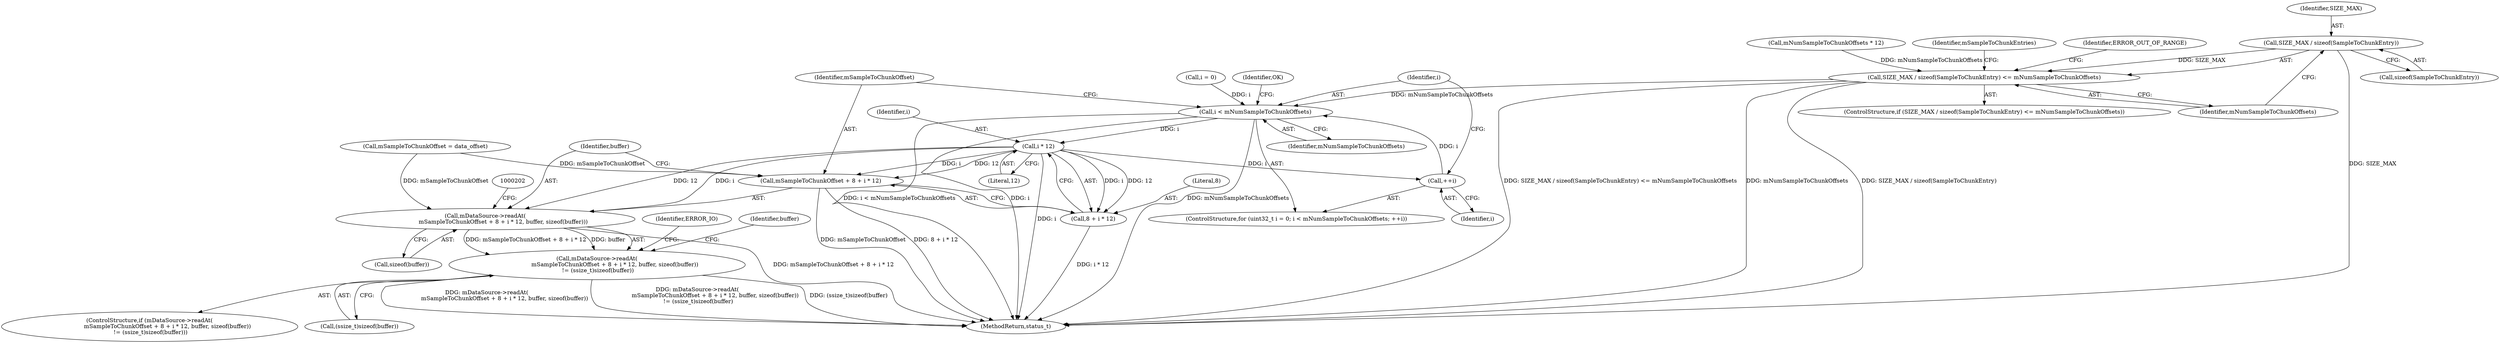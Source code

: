 digraph "0_Android_2434839bbd168469f80dd9a22f1328bc81046398@API" {
"1000165" [label="(Call,SIZE_MAX / sizeof(SampleToChunkEntry))"];
"1000164" [label="(Call,SIZE_MAX / sizeof(SampleToChunkEntry) <= mNumSampleToChunkOffsets)"];
"1000181" [label="(Call,i < mNumSampleToChunkOffsets)"];
"1000195" [label="(Call,i * 12)"];
"1000184" [label="(Call,++i)"];
"1000190" [label="(Call,mDataSource->readAt(\n                    mSampleToChunkOffset + 8 + i * 12, buffer, sizeof(buffer)))"];
"1000189" [label="(Call,mDataSource->readAt(\n                    mSampleToChunkOffset + 8 + i * 12, buffer, sizeof(buffer))\n != (ssize_t)sizeof(buffer))"];
"1000191" [label="(Call,mSampleToChunkOffset + 8 + i * 12)"];
"1000193" [label="(Call,8 + i * 12)"];
"1000185" [label="(Identifier,i)"];
"1000166" [label="(Identifier,SIZE_MAX)"];
"1000246" [label="(Identifier,OK)"];
"1000157" [label="(Call,mNumSampleToChunkOffsets * 12)"];
"1000198" [label="(Identifier,buffer)"];
"1000197" [label="(Literal,12)"];
"1000163" [label="(ControlStructure,if (SIZE_MAX / sizeof(SampleToChunkEntry) <= mNumSampleToChunkOffsets))"];
"1000191" [label="(Call,mSampleToChunkOffset + 8 + i * 12)"];
"1000201" [label="(Call,(ssize_t)sizeof(buffer))"];
"1000176" [label="(ControlStructure,for (uint32_t i = 0; i < mNumSampleToChunkOffsets; ++i))"];
"1000199" [label="(Call,sizeof(buffer))"];
"1000194" [label="(Literal,8)"];
"1000169" [label="(Identifier,mNumSampleToChunkOffsets)"];
"1000189" [label="(Call,mDataSource->readAt(\n                    mSampleToChunkOffset + 8 + i * 12, buffer, sizeof(buffer))\n != (ssize_t)sizeof(buffer))"];
"1000247" [label="(MethodReturn,status_t)"];
"1000211" [label="(Identifier,buffer)"];
"1000192" [label="(Identifier,mSampleToChunkOffset)"];
"1000165" [label="(Call,SIZE_MAX / sizeof(SampleToChunkEntry))"];
"1000188" [label="(ControlStructure,if (mDataSource->readAt(\n                    mSampleToChunkOffset + 8 + i * 12, buffer, sizeof(buffer))\n != (ssize_t)sizeof(buffer)))"];
"1000181" [label="(Call,i < mNumSampleToChunkOffsets)"];
"1000167" [label="(Call,sizeof(SampleToChunkEntry))"];
"1000196" [label="(Identifier,i)"];
"1000164" [label="(Call,SIZE_MAX / sizeof(SampleToChunkEntry) <= mNumSampleToChunkOffsets)"];
"1000184" [label="(Call,++i)"];
"1000178" [label="(Call,i = 0)"];
"1000182" [label="(Identifier,i)"];
"1000195" [label="(Call,i * 12)"];
"1000190" [label="(Call,mDataSource->readAt(\n                    mSampleToChunkOffset + 8 + i * 12, buffer, sizeof(buffer)))"];
"1000173" [label="(Identifier,mSampleToChunkEntries)"];
"1000112" [label="(Call,mSampleToChunkOffset = data_offset)"];
"1000183" [label="(Identifier,mNumSampleToChunkOffsets)"];
"1000193" [label="(Call,8 + i * 12)"];
"1000207" [label="(Identifier,ERROR_IO)"];
"1000171" [label="(Identifier,ERROR_OUT_OF_RANGE)"];
"1000165" -> "1000164"  [label="AST: "];
"1000165" -> "1000167"  [label="CFG: "];
"1000166" -> "1000165"  [label="AST: "];
"1000167" -> "1000165"  [label="AST: "];
"1000169" -> "1000165"  [label="CFG: "];
"1000165" -> "1000247"  [label="DDG: SIZE_MAX"];
"1000165" -> "1000164"  [label="DDG: SIZE_MAX"];
"1000164" -> "1000163"  [label="AST: "];
"1000164" -> "1000169"  [label="CFG: "];
"1000169" -> "1000164"  [label="AST: "];
"1000171" -> "1000164"  [label="CFG: "];
"1000173" -> "1000164"  [label="CFG: "];
"1000164" -> "1000247"  [label="DDG: SIZE_MAX / sizeof(SampleToChunkEntry) <= mNumSampleToChunkOffsets"];
"1000164" -> "1000247"  [label="DDG: mNumSampleToChunkOffsets"];
"1000164" -> "1000247"  [label="DDG: SIZE_MAX / sizeof(SampleToChunkEntry)"];
"1000157" -> "1000164"  [label="DDG: mNumSampleToChunkOffsets"];
"1000164" -> "1000181"  [label="DDG: mNumSampleToChunkOffsets"];
"1000181" -> "1000176"  [label="AST: "];
"1000181" -> "1000183"  [label="CFG: "];
"1000182" -> "1000181"  [label="AST: "];
"1000183" -> "1000181"  [label="AST: "];
"1000192" -> "1000181"  [label="CFG: "];
"1000246" -> "1000181"  [label="CFG: "];
"1000181" -> "1000247"  [label="DDG: i < mNumSampleToChunkOffsets"];
"1000181" -> "1000247"  [label="DDG: i"];
"1000181" -> "1000247"  [label="DDG: mNumSampleToChunkOffsets"];
"1000184" -> "1000181"  [label="DDG: i"];
"1000178" -> "1000181"  [label="DDG: i"];
"1000181" -> "1000195"  [label="DDG: i"];
"1000195" -> "1000193"  [label="AST: "];
"1000195" -> "1000197"  [label="CFG: "];
"1000196" -> "1000195"  [label="AST: "];
"1000197" -> "1000195"  [label="AST: "];
"1000193" -> "1000195"  [label="CFG: "];
"1000195" -> "1000247"  [label="DDG: i"];
"1000195" -> "1000184"  [label="DDG: i"];
"1000195" -> "1000190"  [label="DDG: i"];
"1000195" -> "1000190"  [label="DDG: 12"];
"1000195" -> "1000191"  [label="DDG: i"];
"1000195" -> "1000191"  [label="DDG: 12"];
"1000195" -> "1000193"  [label="DDG: i"];
"1000195" -> "1000193"  [label="DDG: 12"];
"1000184" -> "1000176"  [label="AST: "];
"1000184" -> "1000185"  [label="CFG: "];
"1000185" -> "1000184"  [label="AST: "];
"1000182" -> "1000184"  [label="CFG: "];
"1000190" -> "1000189"  [label="AST: "];
"1000190" -> "1000199"  [label="CFG: "];
"1000191" -> "1000190"  [label="AST: "];
"1000198" -> "1000190"  [label="AST: "];
"1000199" -> "1000190"  [label="AST: "];
"1000202" -> "1000190"  [label="CFG: "];
"1000190" -> "1000247"  [label="DDG: mSampleToChunkOffset + 8 + i * 12"];
"1000190" -> "1000189"  [label="DDG: mSampleToChunkOffset + 8 + i * 12"];
"1000190" -> "1000189"  [label="DDG: buffer"];
"1000112" -> "1000190"  [label="DDG: mSampleToChunkOffset"];
"1000189" -> "1000188"  [label="AST: "];
"1000189" -> "1000201"  [label="CFG: "];
"1000201" -> "1000189"  [label="AST: "];
"1000207" -> "1000189"  [label="CFG: "];
"1000211" -> "1000189"  [label="CFG: "];
"1000189" -> "1000247"  [label="DDG: (ssize_t)sizeof(buffer)"];
"1000189" -> "1000247"  [label="DDG: mDataSource->readAt(\n                    mSampleToChunkOffset + 8 + i * 12, buffer, sizeof(buffer))"];
"1000189" -> "1000247"  [label="DDG: mDataSource->readAt(\n                    mSampleToChunkOffset + 8 + i * 12, buffer, sizeof(buffer))\n != (ssize_t)sizeof(buffer)"];
"1000191" -> "1000193"  [label="CFG: "];
"1000192" -> "1000191"  [label="AST: "];
"1000193" -> "1000191"  [label="AST: "];
"1000198" -> "1000191"  [label="CFG: "];
"1000191" -> "1000247"  [label="DDG: 8 + i * 12"];
"1000191" -> "1000247"  [label="DDG: mSampleToChunkOffset"];
"1000112" -> "1000191"  [label="DDG: mSampleToChunkOffset"];
"1000194" -> "1000193"  [label="AST: "];
"1000193" -> "1000247"  [label="DDG: i * 12"];
}
